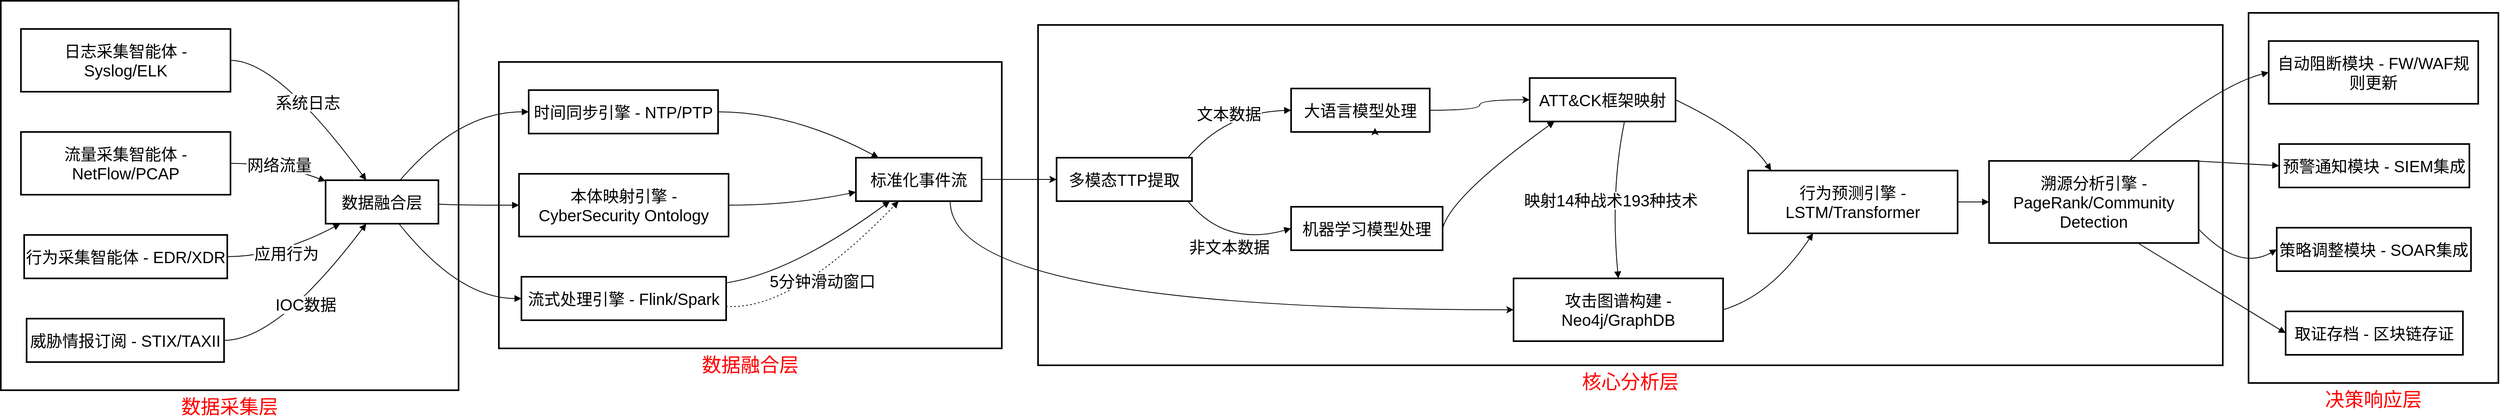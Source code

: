 <mxfile version="26.2.15">
  <diagram name="第 1 页" id="aLrykQAlDfrHxWEHGAV_">
    <mxGraphModel dx="2614" dy="1297" grid="1" gridSize="10" guides="1" tooltips="1" connect="1" arrows="1" fold="1" page="1" pageScale="1" pageWidth="827" pageHeight="1169" math="0" shadow="0">
      <root>
        <mxCell id="0" />
        <mxCell id="1" parent="0" />
        <mxCell id="wcHQkT_TfS2VCTcPUrvC-2" value="决策响应层" style="whiteSpace=wrap;strokeWidth=2;fontSize=24;labelPosition=center;verticalLabelPosition=bottom;align=center;verticalAlign=top;fontColor=#FF0000;" vertex="1" parent="1">
          <mxGeometry x="2842" y="39" width="310" height="460" as="geometry" />
        </mxCell>
        <mxCell id="wcHQkT_TfS2VCTcPUrvC-3" value="核心分析层" style="whiteSpace=wrap;strokeWidth=2;fontSize=24;labelPosition=center;verticalLabelPosition=bottom;align=center;verticalAlign=top;fontColor=#FF0000;" vertex="1" parent="1">
          <mxGeometry x="1340" y="54" width="1470" height="423" as="geometry" />
        </mxCell>
        <mxCell id="wcHQkT_TfS2VCTcPUrvC-4" value="数据融合层" style="whiteSpace=wrap;strokeWidth=2;fontSize=24;fontColor=#FF0000;labelPosition=center;verticalLabelPosition=bottom;align=center;verticalAlign=top;" vertex="1" parent="1">
          <mxGeometry x="671" y="100" width="624" height="356" as="geometry" />
        </mxCell>
        <mxCell id="wcHQkT_TfS2VCTcPUrvC-5" value="数据采集层" style="whiteSpace=wrap;strokeWidth=2;fontSize=24;labelPosition=center;verticalLabelPosition=bottom;align=center;verticalAlign=top;fontColor=#FF0000;" vertex="1" parent="1">
          <mxGeometry x="53" y="24" width="568" height="484" as="geometry" />
        </mxCell>
        <mxCell id="wcHQkT_TfS2VCTcPUrvC-6" value="日志采集智能体 - Syslog/ELK" style="whiteSpace=wrap;strokeWidth=2;fontSize=20;" vertex="1" parent="1">
          <mxGeometry x="78" y="59" width="260" height="78" as="geometry" />
        </mxCell>
        <mxCell id="wcHQkT_TfS2VCTcPUrvC-7" value="数据融合层" style="whiteSpace=wrap;strokeWidth=2;fontSize=20;" vertex="1" parent="1">
          <mxGeometry x="456" y="247" width="140" height="54" as="geometry" />
        </mxCell>
        <mxCell id="wcHQkT_TfS2VCTcPUrvC-8" value="流量采集智能体 - NetFlow/PCAP" style="whiteSpace=wrap;strokeWidth=2;fontSize=20;" vertex="1" parent="1">
          <mxGeometry x="78" y="187" width="260" height="78" as="geometry" />
        </mxCell>
        <mxCell id="wcHQkT_TfS2VCTcPUrvC-9" value="行为采集智能体 - EDR/XDR" style="whiteSpace=wrap;strokeWidth=2;fontSize=20;" vertex="1" parent="1">
          <mxGeometry x="82" y="315" width="252" height="54" as="geometry" />
        </mxCell>
        <mxCell id="wcHQkT_TfS2VCTcPUrvC-10" value="威胁情报订阅 - STIX/TAXII" style="whiteSpace=wrap;strokeWidth=2;fontSize=20;" vertex="1" parent="1">
          <mxGeometry x="85" y="419" width="245" height="54" as="geometry" />
        </mxCell>
        <mxCell id="wcHQkT_TfS2VCTcPUrvC-11" value="时间同步引擎 - NTP/PTP" style="whiteSpace=wrap;strokeWidth=2;fontSize=20;" vertex="1" parent="1">
          <mxGeometry x="708" y="135" width="235" height="54" as="geometry" />
        </mxCell>
        <mxCell id="wcHQkT_TfS2VCTcPUrvC-12" value="本体映射引擎 - CyberSecurity Ontology" style="whiteSpace=wrap;strokeWidth=2;fontSize=20;" vertex="1" parent="1">
          <mxGeometry x="696" y="239" width="260" height="78" as="geometry" />
        </mxCell>
        <mxCell id="wcHQkT_TfS2VCTcPUrvC-13" value="流式处理引擎 - Flink/Spark" style="whiteSpace=wrap;strokeWidth=2;fontSize=20;" vertex="1" parent="1">
          <mxGeometry x="699" y="367" width="254" height="54" as="geometry" />
        </mxCell>
        <mxCell id="wcHQkT_TfS2VCTcPUrvC-61" style="edgeStyle=orthogonalEdgeStyle;rounded=0;orthogonalLoop=1;jettySize=auto;html=1;exitX=0.75;exitY=1;exitDx=0;exitDy=0;entryX=0;entryY=0.5;entryDx=0;entryDy=0;curved=1;" edge="1" parent="1" source="wcHQkT_TfS2VCTcPUrvC-14" target="wcHQkT_TfS2VCTcPUrvC-19">
          <mxGeometry relative="1" as="geometry" />
        </mxCell>
        <mxCell id="wcHQkT_TfS2VCTcPUrvC-63" value="" style="edgeStyle=orthogonalEdgeStyle;rounded=0;orthogonalLoop=1;jettySize=auto;html=1;" edge="1" parent="1" source="wcHQkT_TfS2VCTcPUrvC-14" target="wcHQkT_TfS2VCTcPUrvC-15">
          <mxGeometry relative="1" as="geometry" />
        </mxCell>
        <mxCell id="wcHQkT_TfS2VCTcPUrvC-14" value="标准化事件流" style="whiteSpace=wrap;strokeWidth=2;fontSize=20;" vertex="1" parent="1">
          <mxGeometry x="1114" y="219" width="156" height="54" as="geometry" />
        </mxCell>
        <mxCell id="wcHQkT_TfS2VCTcPUrvC-15" value="多模态TTP提取" style="whiteSpace=wrap;strokeWidth=2;fontSize=20;" vertex="1" parent="1">
          <mxGeometry x="1363" y="219" width="168" height="54" as="geometry" />
        </mxCell>
        <mxCell id="wcHQkT_TfS2VCTcPUrvC-62" style="edgeStyle=orthogonalEdgeStyle;rounded=0;orthogonalLoop=1;jettySize=auto;html=1;exitX=1;exitY=0.5;exitDx=0;exitDy=0;curved=1;" edge="1" parent="1" source="wcHQkT_TfS2VCTcPUrvC-16" target="wcHQkT_TfS2VCTcPUrvC-18">
          <mxGeometry relative="1" as="geometry" />
        </mxCell>
        <mxCell id="wcHQkT_TfS2VCTcPUrvC-16" value="大语言模型处理" style="whiteSpace=wrap;strokeWidth=2;fontSize=20;" vertex="1" parent="1">
          <mxGeometry x="1654" y="133" width="172" height="54" as="geometry" />
        </mxCell>
        <mxCell id="wcHQkT_TfS2VCTcPUrvC-17" value="机器学习模型处理" style="whiteSpace=wrap;strokeWidth=2;fontSize=20;" vertex="1" parent="1">
          <mxGeometry x="1654" y="280" width="188" height="54" as="geometry" />
        </mxCell>
        <mxCell id="wcHQkT_TfS2VCTcPUrvC-18" value="ATT&amp;CK框架映射" style="whiteSpace=wrap;strokeWidth=2;fontSize=20;" vertex="1" parent="1">
          <mxGeometry x="1950" y="120" width="181" height="54" as="geometry" />
        </mxCell>
        <mxCell id="wcHQkT_TfS2VCTcPUrvC-19" value="攻击图谱构建 - Neo4j/GraphDB" style="whiteSpace=wrap;strokeWidth=2;fontSize=20;" vertex="1" parent="1">
          <mxGeometry x="1930" y="369" width="260" height="78" as="geometry" />
        </mxCell>
        <mxCell id="wcHQkT_TfS2VCTcPUrvC-20" value="行为预测引擎 - LSTM/Transformer" style="whiteSpace=wrap;strokeWidth=2;fontSize=20;" vertex="1" parent="1">
          <mxGeometry x="2221" y="235" width="260" height="78" as="geometry" />
        </mxCell>
        <mxCell id="wcHQkT_TfS2VCTcPUrvC-21" value="溯源分析引擎 - PageRank/Community Detection" style="whiteSpace=wrap;strokeWidth=2;fontSize=20;" vertex="1" parent="1">
          <mxGeometry x="2520" y="223" width="260" height="102" as="geometry" />
        </mxCell>
        <mxCell id="wcHQkT_TfS2VCTcPUrvC-22" value="自动阻断模块 - FW/WAF规则更新" style="whiteSpace=wrap;strokeWidth=2;fontSize=20;" vertex="1" parent="1">
          <mxGeometry x="2867" y="74" width="260" height="78" as="geometry" />
        </mxCell>
        <mxCell id="wcHQkT_TfS2VCTcPUrvC-23" value="预警通知模块 - SIEM集成" style="whiteSpace=wrap;strokeWidth=2;fontSize=20;" vertex="1" parent="1">
          <mxGeometry x="2880" y="202" width="236" height="54" as="geometry" />
        </mxCell>
        <mxCell id="wcHQkT_TfS2VCTcPUrvC-24" value="策略调整模块 - SOAR集成" style="whiteSpace=wrap;strokeWidth=2;fontSize=20;" vertex="1" parent="1">
          <mxGeometry x="2877" y="306" width="241" height="54" as="geometry" />
        </mxCell>
        <mxCell id="wcHQkT_TfS2VCTcPUrvC-25" value="取证存档 - 区块链存证" style="whiteSpace=wrap;strokeWidth=2;fontSize=20;" vertex="1" parent="1">
          <mxGeometry x="2888" y="410" width="220" height="54" as="geometry" />
        </mxCell>
        <mxCell id="wcHQkT_TfS2VCTcPUrvC-30" value="系统日志" style="curved=1;startArrow=none;endArrow=block;exitX=1;exitY=0.5;entryX=0.36;entryY=0;rounded=0;fontSize=20;" edge="1" parent="1" source="wcHQkT_TfS2VCTcPUrvC-6" target="wcHQkT_TfS2VCTcPUrvC-7">
          <mxGeometry relative="1" as="geometry">
            <Array as="points">
              <mxPoint x="397" y="98" />
            </Array>
          </mxGeometry>
        </mxCell>
        <mxCell id="wcHQkT_TfS2VCTcPUrvC-31" value="网络流量" style="curved=1;startArrow=none;endArrow=block;exitX=1;exitY=0.5;entryX=0;entryY=0.02;rounded=0;fontSize=20;" edge="1" parent="1" source="wcHQkT_TfS2VCTcPUrvC-8" target="wcHQkT_TfS2VCTcPUrvC-7">
          <mxGeometry relative="1" as="geometry">
            <Array as="points">
              <mxPoint x="397" y="226" />
            </Array>
          </mxGeometry>
        </mxCell>
        <mxCell id="wcHQkT_TfS2VCTcPUrvC-32" value="应用行为" style="curved=1;startArrow=none;endArrow=block;exitX=1;exitY=0.5;entryX=0.13;entryY=1;rounded=0;fontSize=20;" edge="1" parent="1" source="wcHQkT_TfS2VCTcPUrvC-9" target="wcHQkT_TfS2VCTcPUrvC-7">
          <mxGeometry relative="1" as="geometry">
            <Array as="points">
              <mxPoint x="397" y="342" />
            </Array>
          </mxGeometry>
        </mxCell>
        <mxCell id="wcHQkT_TfS2VCTcPUrvC-33" value="IOC数据" style="curved=1;startArrow=none;endArrow=block;exitX=1;exitY=0.5;entryX=0.36;entryY=1;rounded=0;fontSize=20;" edge="1" parent="1" source="wcHQkT_TfS2VCTcPUrvC-10" target="wcHQkT_TfS2VCTcPUrvC-7">
          <mxGeometry relative="1" as="geometry">
            <Array as="points">
              <mxPoint x="397" y="446" />
            </Array>
          </mxGeometry>
        </mxCell>
        <mxCell id="wcHQkT_TfS2VCTcPUrvC-34" value="" style="curved=1;startArrow=none;endArrow=block;exitX=0.66;exitY=0;entryX=0;entryY=0.5;rounded=0;fontSize=20;" edge="1" parent="1" source="wcHQkT_TfS2VCTcPUrvC-7" target="wcHQkT_TfS2VCTcPUrvC-11">
          <mxGeometry relative="1" as="geometry">
            <Array as="points">
              <mxPoint x="621" y="162" />
            </Array>
          </mxGeometry>
        </mxCell>
        <mxCell id="wcHQkT_TfS2VCTcPUrvC-35" value="" style="curved=1;startArrow=none;endArrow=block;exitX=1;exitY=0.55;entryX=0;entryY=0.5;rounded=0;fontSize=20;" edge="1" parent="1" source="wcHQkT_TfS2VCTcPUrvC-7" target="wcHQkT_TfS2VCTcPUrvC-12">
          <mxGeometry relative="1" as="geometry">
            <Array as="points">
              <mxPoint x="621" y="278" />
            </Array>
          </mxGeometry>
        </mxCell>
        <mxCell id="wcHQkT_TfS2VCTcPUrvC-36" value="" style="curved=1;startArrow=none;endArrow=block;exitX=0.65;exitY=1;entryX=0;entryY=0.5;rounded=0;fontSize=20;" edge="1" parent="1" source="wcHQkT_TfS2VCTcPUrvC-7" target="wcHQkT_TfS2VCTcPUrvC-13">
          <mxGeometry relative="1" as="geometry">
            <Array as="points">
              <mxPoint x="621" y="394" />
            </Array>
          </mxGeometry>
        </mxCell>
        <mxCell id="wcHQkT_TfS2VCTcPUrvC-37" value="" style="curved=1;startArrow=none;endArrow=block;exitX=1;exitY=0.5;entryX=0.18;entryY=0;rounded=0;fontSize=20;" edge="1" parent="1" source="wcHQkT_TfS2VCTcPUrvC-11" target="wcHQkT_TfS2VCTcPUrvC-14">
          <mxGeometry relative="1" as="geometry">
            <Array as="points">
              <mxPoint x="1035" y="162" />
            </Array>
          </mxGeometry>
        </mxCell>
        <mxCell id="wcHQkT_TfS2VCTcPUrvC-38" value="" style="curved=1;startArrow=none;endArrow=block;exitX=1;exitY=0.5;entryX=0;entryY=0.79;rounded=0;fontSize=20;" edge="1" parent="1" source="wcHQkT_TfS2VCTcPUrvC-12" target="wcHQkT_TfS2VCTcPUrvC-14">
          <mxGeometry relative="1" as="geometry">
            <Array as="points">
              <mxPoint x="1035" y="278" />
            </Array>
          </mxGeometry>
        </mxCell>
        <mxCell id="wcHQkT_TfS2VCTcPUrvC-39" value="" style="curved=1;startArrow=none;endArrow=block;exitX=1;exitY=0.14;entryX=0.27;entryY=1;rounded=0;fontSize=20;" edge="1" parent="1" source="wcHQkT_TfS2VCTcPUrvC-13" target="wcHQkT_TfS2VCTcPUrvC-14">
          <mxGeometry relative="1" as="geometry">
            <Array as="points">
              <mxPoint x="1035" y="362" />
            </Array>
          </mxGeometry>
        </mxCell>
        <mxCell id="wcHQkT_TfS2VCTcPUrvC-41" value="文本数据" style="curved=1;startArrow=none;endArrow=block;exitX=0.97;exitY=0;entryX=0;entryY=0.5;rounded=0;fontSize=20;" edge="1" parent="1" source="wcHQkT_TfS2VCTcPUrvC-15" target="wcHQkT_TfS2VCTcPUrvC-16">
          <mxGeometry relative="1" as="geometry">
            <Array as="points">
              <mxPoint x="1572" y="163" />
            </Array>
          </mxGeometry>
        </mxCell>
        <mxCell id="wcHQkT_TfS2VCTcPUrvC-42" value="非文本数据" style="curved=1;startArrow=none;endArrow=block;exitX=0.97;exitY=1;entryX=0;entryY=0.5;rounded=0;fontSize=20;" edge="1" parent="1" source="wcHQkT_TfS2VCTcPUrvC-15" target="wcHQkT_TfS2VCTcPUrvC-17">
          <mxGeometry relative="1" as="geometry">
            <Array as="points">
              <mxPoint x="1572" y="330" />
            </Array>
          </mxGeometry>
        </mxCell>
        <mxCell id="wcHQkT_TfS2VCTcPUrvC-44" value="" style="curved=1;startArrow=none;endArrow=block;exitX=1;exitY=0.5;entryX=0.17;entryY=1;rounded=0;fontSize=20;" edge="1" parent="1" source="wcHQkT_TfS2VCTcPUrvC-17" target="wcHQkT_TfS2VCTcPUrvC-18">
          <mxGeometry relative="1" as="geometry">
            <Array as="points">
              <mxPoint x="1852" y="267" />
            </Array>
          </mxGeometry>
        </mxCell>
        <mxCell id="wcHQkT_TfS2VCTcPUrvC-46" value="" style="curved=1;startArrow=none;endArrow=block;exitX=1;exitY=0.5;entryX=0.11;entryY=0;rounded=0;fontSize=20;" edge="1" parent="1" source="wcHQkT_TfS2VCTcPUrvC-18" target="wcHQkT_TfS2VCTcPUrvC-20">
          <mxGeometry relative="1" as="geometry">
            <Array as="points">
              <mxPoint x="2220" y="190" />
            </Array>
          </mxGeometry>
        </mxCell>
        <mxCell id="wcHQkT_TfS2VCTcPUrvC-47" value="" style="curved=1;startArrow=none;endArrow=block;exitX=1;exitY=0.5;entryX=0.31;entryY=1;rounded=0;fontSize=20;" edge="1" parent="1" source="wcHQkT_TfS2VCTcPUrvC-19" target="wcHQkT_TfS2VCTcPUrvC-20">
          <mxGeometry relative="1" as="geometry">
            <Array as="points">
              <mxPoint x="2250" y="390" />
            </Array>
          </mxGeometry>
        </mxCell>
        <mxCell id="wcHQkT_TfS2VCTcPUrvC-48" value="" style="curved=1;startArrow=none;endArrow=block;exitX=1;exitY=0.5;entryX=0;entryY=0.5;rounded=0;fontSize=20;" edge="1" parent="1" source="wcHQkT_TfS2VCTcPUrvC-20" target="wcHQkT_TfS2VCTcPUrvC-21">
          <mxGeometry relative="1" as="geometry">
            <Array as="points" />
          </mxGeometry>
        </mxCell>
        <mxCell id="wcHQkT_TfS2VCTcPUrvC-49" value="" style="curved=1;startArrow=none;endArrow=block;exitX=0.67;exitY=0;entryX=0;entryY=0.5;rounded=0;fontSize=20;" edge="1" parent="1" source="wcHQkT_TfS2VCTcPUrvC-21" target="wcHQkT_TfS2VCTcPUrvC-22">
          <mxGeometry relative="1" as="geometry">
            <Array as="points">
              <mxPoint x="2800" y="130" />
            </Array>
          </mxGeometry>
        </mxCell>
        <mxCell id="wcHQkT_TfS2VCTcPUrvC-50" value="" style="curved=1;startArrow=none;endArrow=block;exitX=0.98;exitY=0;entryX=0;entryY=0.5;rounded=0;fontSize=20;" edge="1" parent="1" source="wcHQkT_TfS2VCTcPUrvC-21" target="wcHQkT_TfS2VCTcPUrvC-23">
          <mxGeometry relative="1" as="geometry">
            <Array as="points" />
          </mxGeometry>
        </mxCell>
        <mxCell id="wcHQkT_TfS2VCTcPUrvC-51" value="" style="curved=1;startArrow=none;endArrow=block;exitX=1;exitY=0.83;entryX=0;entryY=0.5;rounded=0;fontSize=20;" edge="1" parent="1" source="wcHQkT_TfS2VCTcPUrvC-21" target="wcHQkT_TfS2VCTcPUrvC-24">
          <mxGeometry relative="1" as="geometry">
            <Array as="points">
              <mxPoint x="2830" y="360" />
            </Array>
          </mxGeometry>
        </mxCell>
        <mxCell id="wcHQkT_TfS2VCTcPUrvC-52" value="" style="curved=1;startArrow=none;endArrow=block;exitX=0.71;exitY=1;entryX=0;entryY=0.5;rounded=0;fontSize=20;" edge="1" parent="1" source="wcHQkT_TfS2VCTcPUrvC-21" target="wcHQkT_TfS2VCTcPUrvC-25">
          <mxGeometry relative="1" as="geometry">
            <Array as="points">
              <mxPoint x="2860" y="420" />
            </Array>
          </mxGeometry>
        </mxCell>
        <mxCell id="wcHQkT_TfS2VCTcPUrvC-57" value="5分钟滑动窗口" style="curved=1;dashed=1;dashPattern=2 3;startArrow=none;endArrow=block;exitX=1;exitY=0.68;entryX=0.34;entryY=1;rounded=0;fontSize=20;" edge="1" parent="1" source="wcHQkT_TfS2VCTcPUrvC-13" target="wcHQkT_TfS2VCTcPUrvC-14">
          <mxGeometry relative="1" as="geometry">
            <Array as="points">
              <mxPoint x="1035" y="410" />
            </Array>
          </mxGeometry>
        </mxCell>
        <mxCell id="wcHQkT_TfS2VCTcPUrvC-58" value="映射14种战术193种技术" style="curved=1;startArrow=none;endArrow=block;exitX=0.65;exitY=1;entryX=0.5;entryY=0;rounded=0;fontSize=20;entryDx=0;entryDy=0;" edge="1" parent="1" source="wcHQkT_TfS2VCTcPUrvC-18" target="wcHQkT_TfS2VCTcPUrvC-19">
          <mxGeometry relative="1" as="geometry">
            <Array as="points">
              <mxPoint x="2050" y="260" />
            </Array>
          </mxGeometry>
        </mxCell>
        <mxCell id="wcHQkT_TfS2VCTcPUrvC-64" style="edgeStyle=orthogonalEdgeStyle;rounded=0;orthogonalLoop=1;jettySize=auto;html=1;exitX=0.5;exitY=1;exitDx=0;exitDy=0;entryX=0.605;entryY=0.908;entryDx=0;entryDy=0;entryPerimeter=0;" edge="1" parent="1" source="wcHQkT_TfS2VCTcPUrvC-16" target="wcHQkT_TfS2VCTcPUrvC-16">
          <mxGeometry relative="1" as="geometry" />
        </mxCell>
      </root>
    </mxGraphModel>
  </diagram>
</mxfile>
